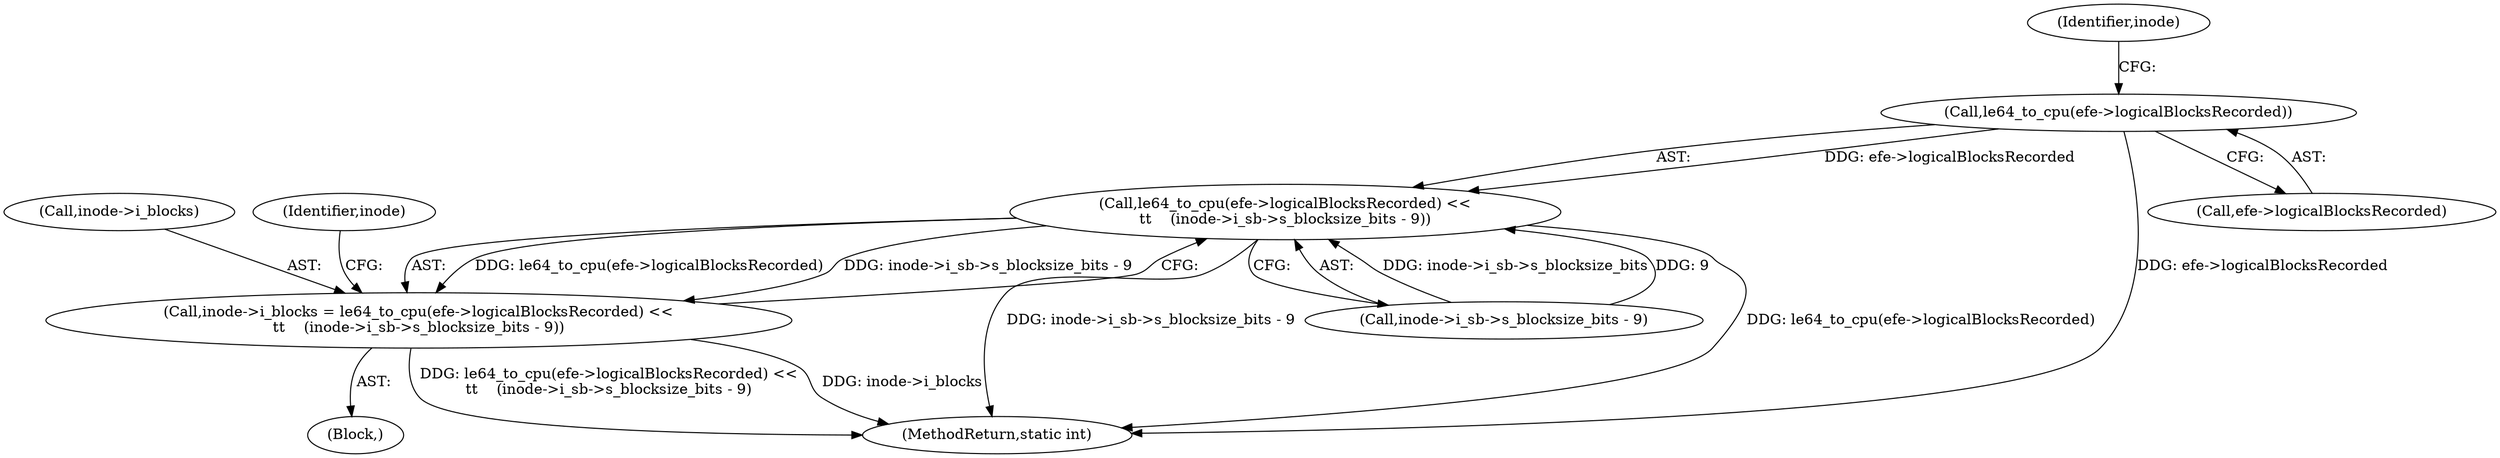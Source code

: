 digraph "0_linux_23b133bdc452aa441fcb9b82cbf6dd05cfd342d0@pointer" {
"1000860" [label="(Call,le64_to_cpu(efe->logicalBlocksRecorded))"];
"1000859" [label="(Call,le64_to_cpu(efe->logicalBlocksRecorded) <<\n\t\t    (inode->i_sb->s_blocksize_bits - 9))"];
"1000855" [label="(Call,inode->i_blocks = le64_to_cpu(efe->logicalBlocksRecorded) <<\n\t\t    (inode->i_sb->s_blocksize_bits - 9))"];
"1000859" [label="(Call,le64_to_cpu(efe->logicalBlocksRecorded) <<\n\t\t    (inode->i_sb->s_blocksize_bits - 9))"];
"1000860" [label="(Call,le64_to_cpu(efe->logicalBlocksRecorded))"];
"1000856" [label="(Call,inode->i_blocks)"];
"1000854" [label="(Block,)"];
"1000867" [label="(Identifier,inode)"];
"1000864" [label="(Call,inode->i_sb->s_blocksize_bits - 9)"];
"1000855" [label="(Call,inode->i_blocks = le64_to_cpu(efe->logicalBlocksRecorded) <<\n\t\t    (inode->i_sb->s_blocksize_bits - 9))"];
"1001231" [label="(MethodReturn,static int)"];
"1000861" [label="(Call,efe->logicalBlocksRecorded)"];
"1000876" [label="(Identifier,inode)"];
"1000860" -> "1000859"  [label="AST: "];
"1000860" -> "1000861"  [label="CFG: "];
"1000861" -> "1000860"  [label="AST: "];
"1000867" -> "1000860"  [label="CFG: "];
"1000860" -> "1001231"  [label="DDG: efe->logicalBlocksRecorded"];
"1000860" -> "1000859"  [label="DDG: efe->logicalBlocksRecorded"];
"1000859" -> "1000855"  [label="AST: "];
"1000859" -> "1000864"  [label="CFG: "];
"1000864" -> "1000859"  [label="AST: "];
"1000855" -> "1000859"  [label="CFG: "];
"1000859" -> "1001231"  [label="DDG: inode->i_sb->s_blocksize_bits - 9"];
"1000859" -> "1001231"  [label="DDG: le64_to_cpu(efe->logicalBlocksRecorded)"];
"1000859" -> "1000855"  [label="DDG: le64_to_cpu(efe->logicalBlocksRecorded)"];
"1000859" -> "1000855"  [label="DDG: inode->i_sb->s_blocksize_bits - 9"];
"1000864" -> "1000859"  [label="DDG: inode->i_sb->s_blocksize_bits"];
"1000864" -> "1000859"  [label="DDG: 9"];
"1000855" -> "1000854"  [label="AST: "];
"1000856" -> "1000855"  [label="AST: "];
"1000876" -> "1000855"  [label="CFG: "];
"1000855" -> "1001231"  [label="DDG: le64_to_cpu(efe->logicalBlocksRecorded) <<\n\t\t    (inode->i_sb->s_blocksize_bits - 9)"];
"1000855" -> "1001231"  [label="DDG: inode->i_blocks"];
}
